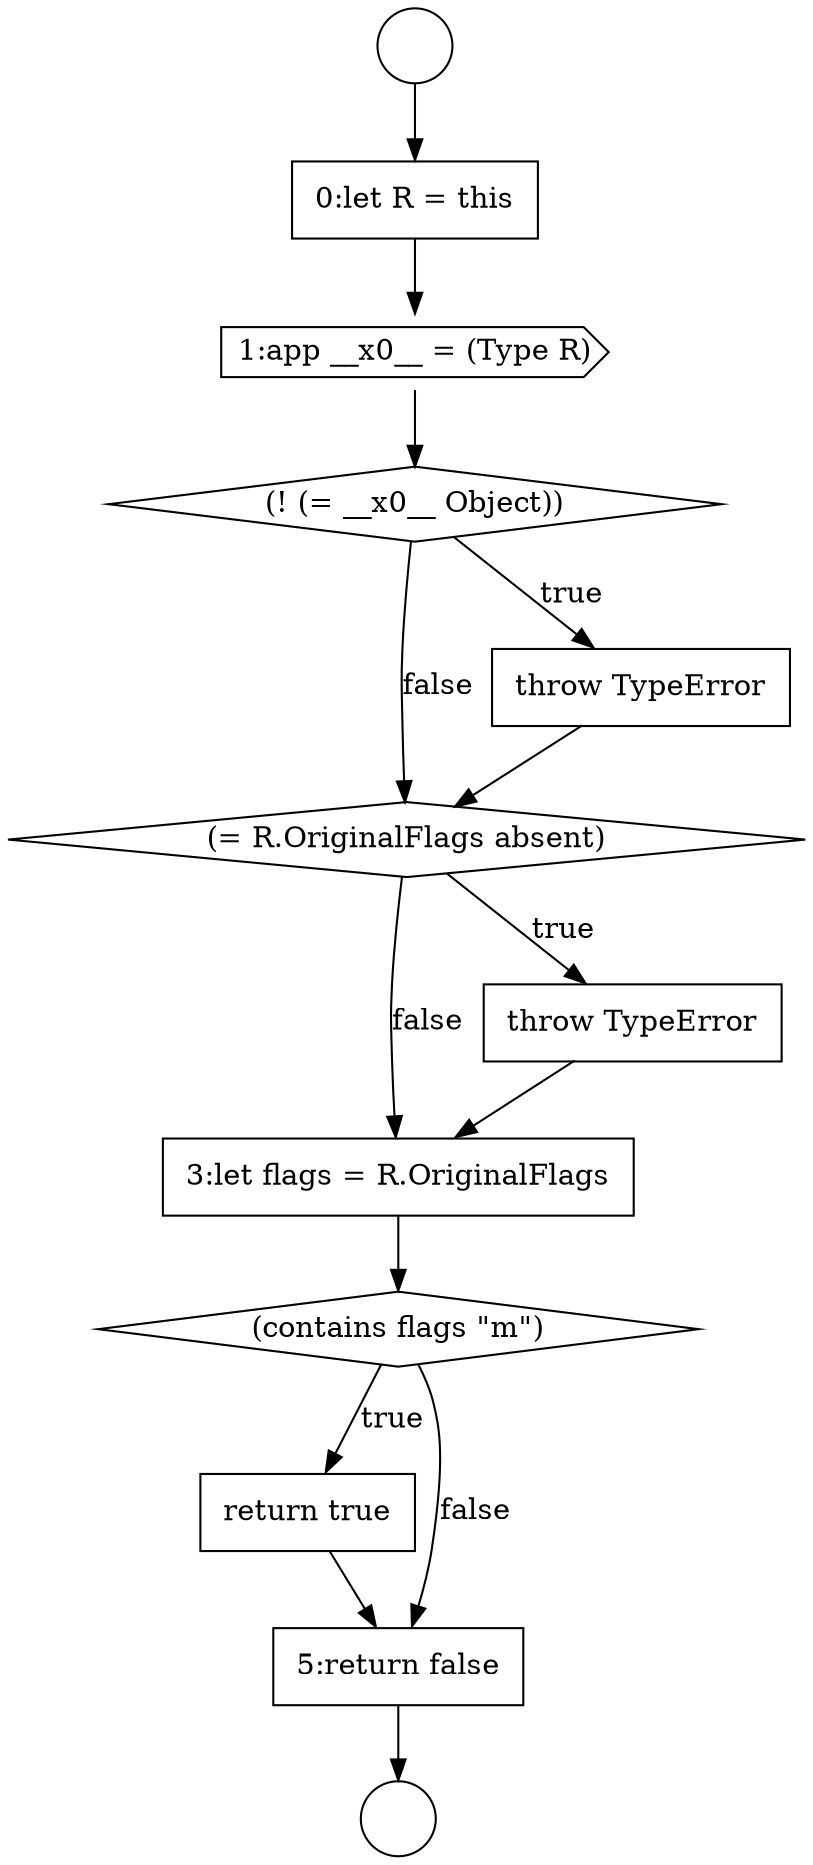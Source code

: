 digraph {
  node12847 [shape=none, margin=0, label=<<font color="black">
    <table border="0" cellborder="1" cellspacing="0" cellpadding="10">
      <tr><td align="left">3:let flags = R.OriginalFlags</td></tr>
    </table>
  </font>> color="black" fillcolor="white" style=filled]
  node12843 [shape=diamond, label=<<font color="black">(! (= __x0__ Object))</font>> color="black" fillcolor="white" style=filled]
  node12846 [shape=none, margin=0, label=<<font color="black">
    <table border="0" cellborder="1" cellspacing="0" cellpadding="10">
      <tr><td align="left">throw TypeError</td></tr>
    </table>
  </font>> color="black" fillcolor="white" style=filled]
  node12849 [shape=none, margin=0, label=<<font color="black">
    <table border="0" cellborder="1" cellspacing="0" cellpadding="10">
      <tr><td align="left">return true</td></tr>
    </table>
  </font>> color="black" fillcolor="white" style=filled]
  node12842 [shape=cds, label=<<font color="black">1:app __x0__ = (Type R)</font>> color="black" fillcolor="white" style=filled]
  node12840 [shape=circle label=" " color="black" fillcolor="white" style=filled]
  node12845 [shape=diamond, label=<<font color="black">(= R.OriginalFlags absent)</font>> color="black" fillcolor="white" style=filled]
  node12850 [shape=none, margin=0, label=<<font color="black">
    <table border="0" cellborder="1" cellspacing="0" cellpadding="10">
      <tr><td align="left">5:return false</td></tr>
    </table>
  </font>> color="black" fillcolor="white" style=filled]
  node12839 [shape=circle label=" " color="black" fillcolor="white" style=filled]
  node12841 [shape=none, margin=0, label=<<font color="black">
    <table border="0" cellborder="1" cellspacing="0" cellpadding="10">
      <tr><td align="left">0:let R = this</td></tr>
    </table>
  </font>> color="black" fillcolor="white" style=filled]
  node12848 [shape=diamond, label=<<font color="black">(contains flags &quot;m&quot;)</font>> color="black" fillcolor="white" style=filled]
  node12844 [shape=none, margin=0, label=<<font color="black">
    <table border="0" cellborder="1" cellspacing="0" cellpadding="10">
      <tr><td align="left">throw TypeError</td></tr>
    </table>
  </font>> color="black" fillcolor="white" style=filled]
  node12842 -> node12843 [ color="black"]
  node12850 -> node12840 [ color="black"]
  node12845 -> node12846 [label=<<font color="black">true</font>> color="black"]
  node12845 -> node12847 [label=<<font color="black">false</font>> color="black"]
  node12839 -> node12841 [ color="black"]
  node12844 -> node12845 [ color="black"]
  node12841 -> node12842 [ color="black"]
  node12846 -> node12847 [ color="black"]
  node12847 -> node12848 [ color="black"]
  node12843 -> node12844 [label=<<font color="black">true</font>> color="black"]
  node12843 -> node12845 [label=<<font color="black">false</font>> color="black"]
  node12849 -> node12850 [ color="black"]
  node12848 -> node12849 [label=<<font color="black">true</font>> color="black"]
  node12848 -> node12850 [label=<<font color="black">false</font>> color="black"]
}
